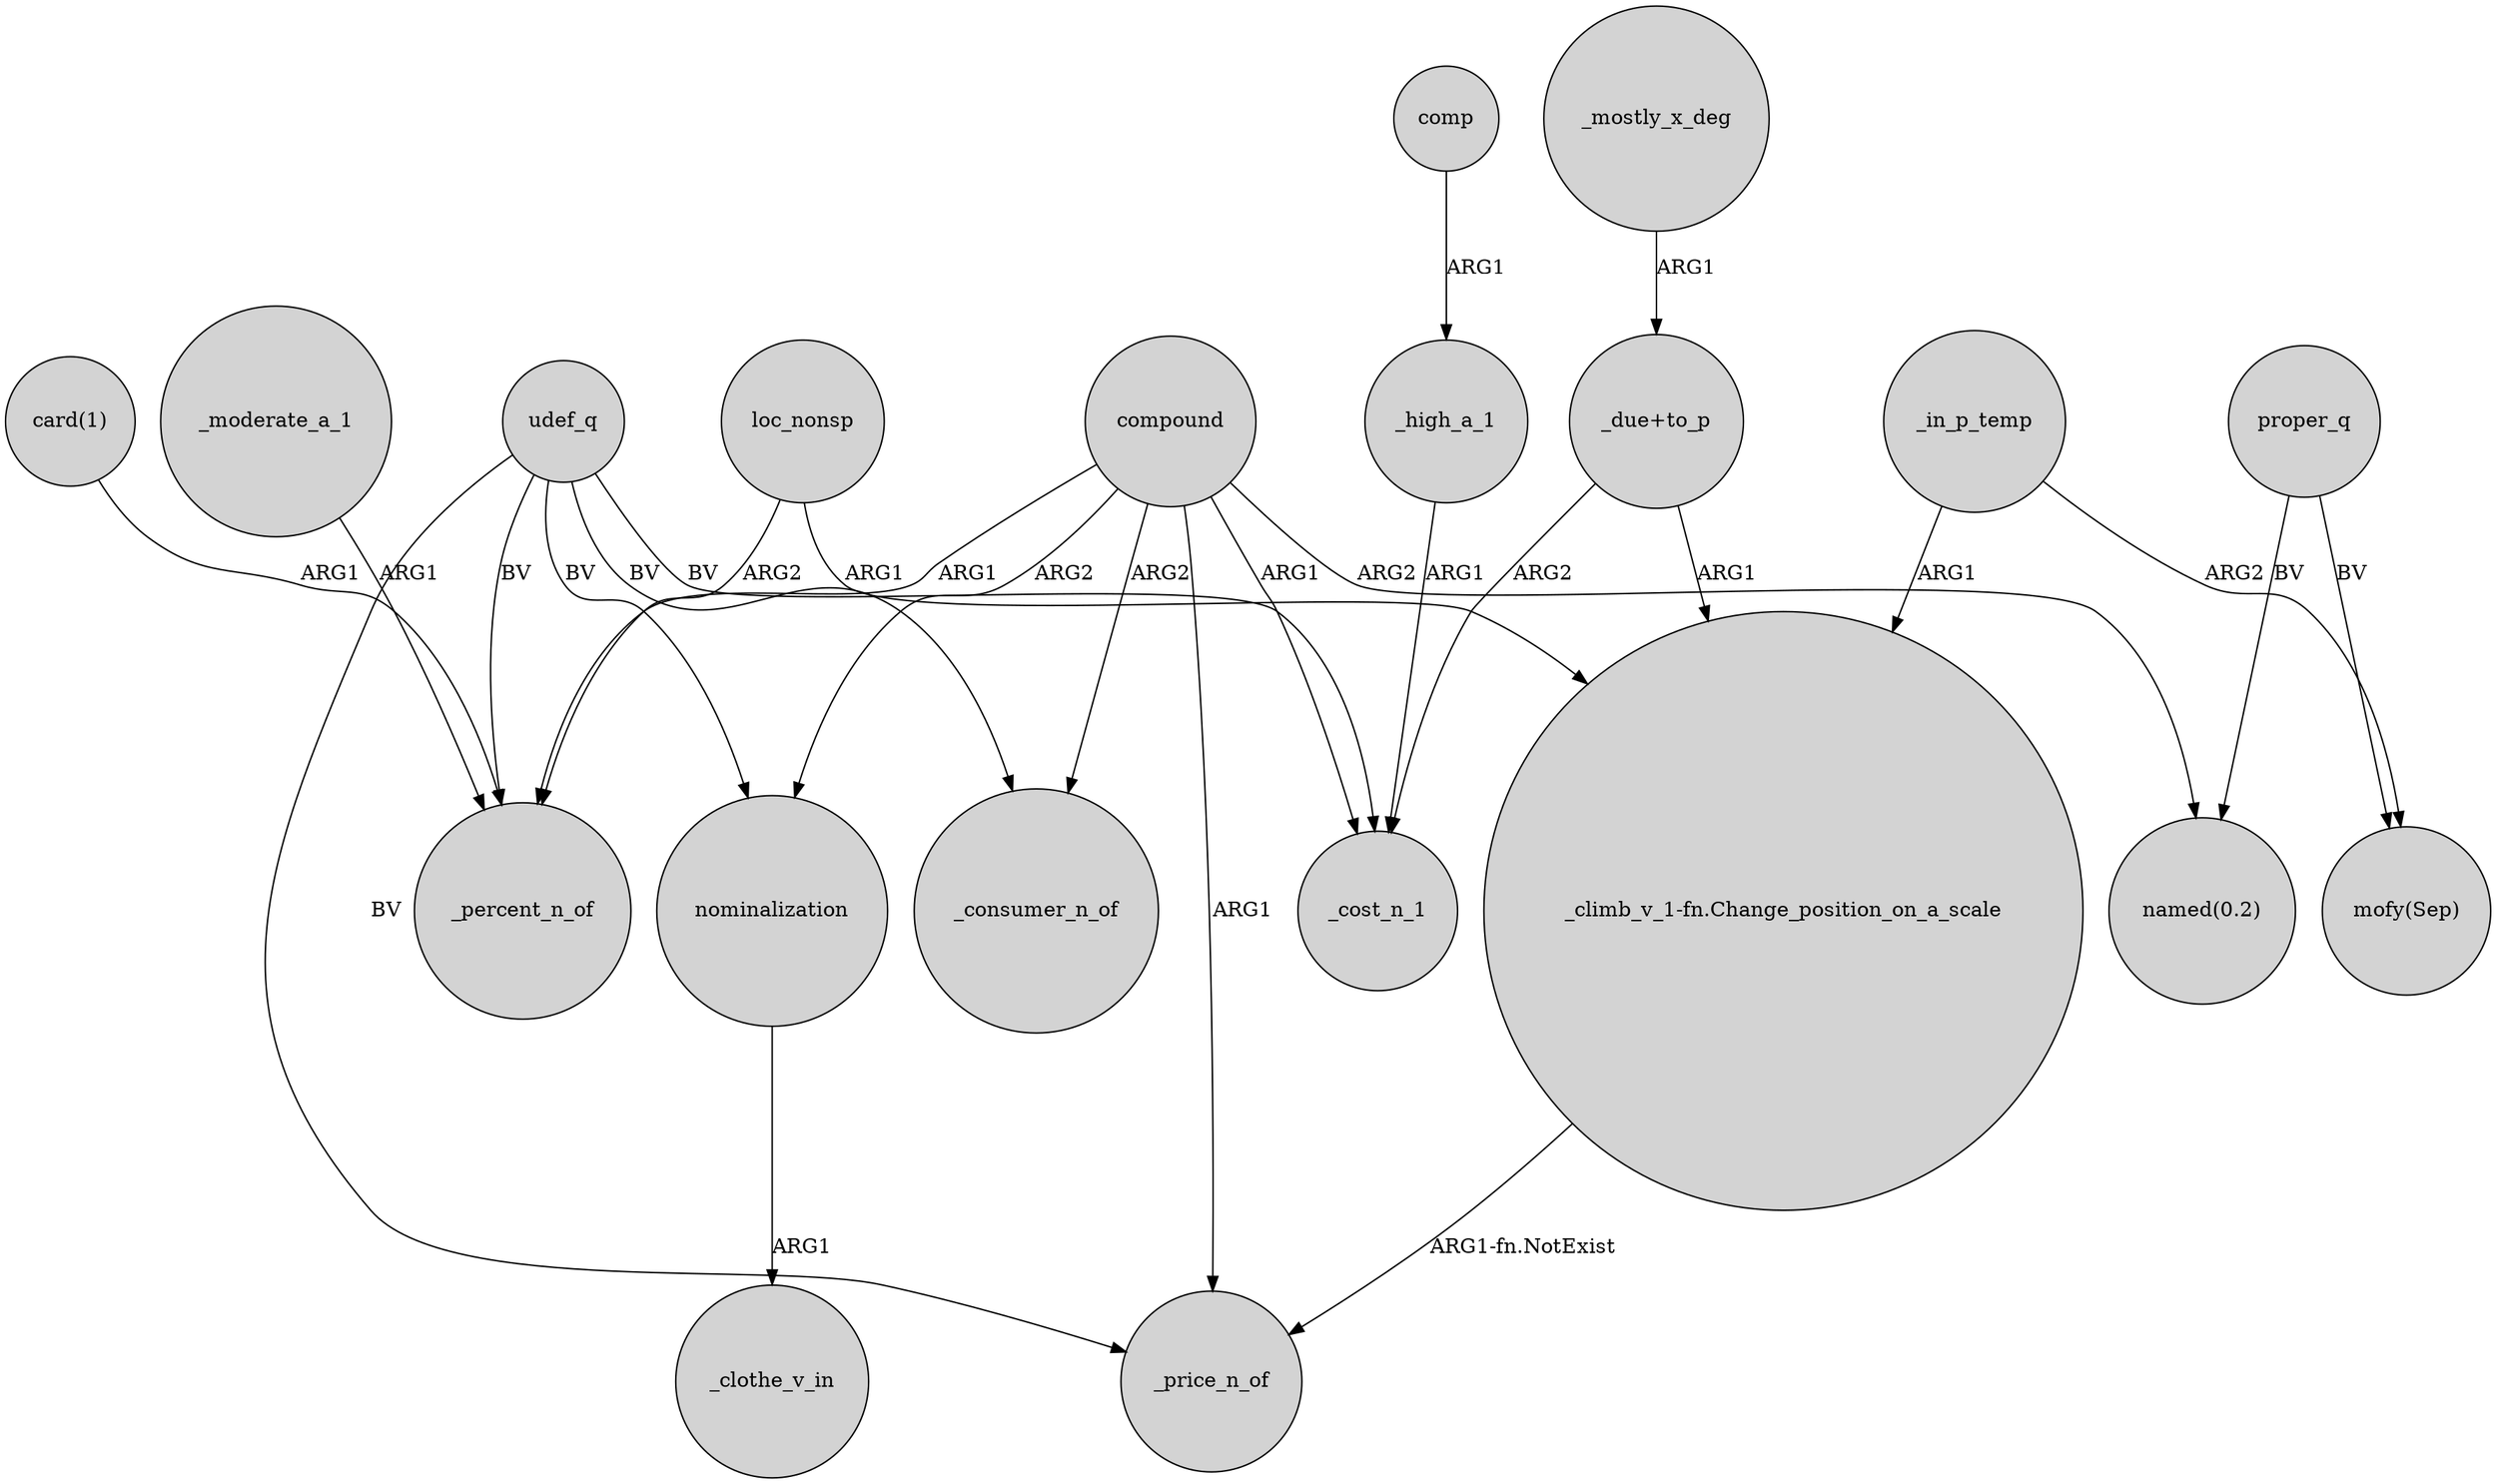 digraph {
	node [shape=circle style=filled]
	"card(1)" -> _percent_n_of [label=ARG1]
	nominalization -> _clothe_v_in [label=ARG1]
	udef_q -> _price_n_of [label=BV]
	_high_a_1 -> _cost_n_1 [label=ARG1]
	loc_nonsp -> "_climb_v_1-fn.Change_position_on_a_scale" [label=ARG1]
	compound -> "named(0.2)" [label=ARG2]
	compound -> nominalization [label=ARG2]
	"_due+to_p" -> "_climb_v_1-fn.Change_position_on_a_scale" [label=ARG1]
	proper_q -> "mofy(Sep)" [label=BV]
	comp -> _high_a_1 [label=ARG1]
	_in_p_temp -> "_climb_v_1-fn.Change_position_on_a_scale" [label=ARG1]
	udef_q -> _cost_n_1 [label=BV]
	"_climb_v_1-fn.Change_position_on_a_scale" -> _price_n_of [label="ARG1-fn.NotExist"]
	proper_q -> "named(0.2)" [label=BV]
	"_due+to_p" -> _cost_n_1 [label=ARG2]
	loc_nonsp -> _percent_n_of [label=ARG2]
	compound -> _percent_n_of [label=ARG1]
	udef_q -> _consumer_n_of [label=BV]
	compound -> _cost_n_1 [label=ARG1]
	udef_q -> nominalization [label=BV]
	compound -> _consumer_n_of [label=ARG2]
	udef_q -> _percent_n_of [label=BV]
	compound -> _price_n_of [label=ARG1]
	_moderate_a_1 -> _percent_n_of [label=ARG1]
	_in_p_temp -> "mofy(Sep)" [label=ARG2]
	_mostly_x_deg -> "_due+to_p" [label=ARG1]
}
